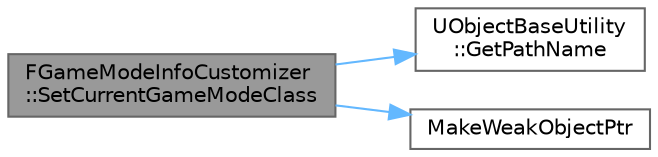 digraph "FGameModeInfoCustomizer::SetCurrentGameModeClass"
{
 // INTERACTIVE_SVG=YES
 // LATEX_PDF_SIZE
  bgcolor="transparent";
  edge [fontname=Helvetica,fontsize=10,labelfontname=Helvetica,labelfontsize=10];
  node [fontname=Helvetica,fontsize=10,shape=box,height=0.2,width=0.4];
  rankdir="LR";
  Node1 [id="Node000001",label="FGameModeInfoCustomizer\l::SetCurrentGameModeClass",height=0.2,width=0.4,color="gray40", fillcolor="grey60", style="filled", fontcolor="black",tooltip=" "];
  Node1 -> Node2 [id="edge1_Node000001_Node000002",color="steelblue1",style="solid",tooltip=" "];
  Node2 [id="Node000002",label="UObjectBaseUtility\l::GetPathName",height=0.2,width=0.4,color="grey40", fillcolor="white", style="filled",URL="$d6/d7b/classUObjectBaseUtility.html#a394f49e6f05c84407cf3de7e00a0ba91",tooltip="Returns the fully qualified pathname for this object, in the format: 'Outermost[.Outer]...."];
  Node1 -> Node3 [id="edge2_Node000001_Node000003",color="steelblue1",style="solid",tooltip=" "];
  Node3 [id="Node000003",label="MakeWeakObjectPtr",height=0.2,width=0.4,color="grey40", fillcolor="white", style="filled",URL="$d8/d3b/WeakObjectPtrTemplates_8h.html#abb1560eaa25f6cac75e24ac9ec934675",tooltip=" "];
}
